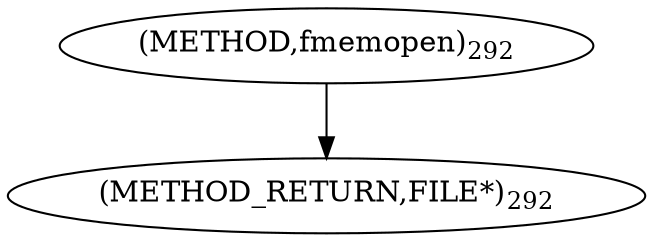 digraph "fmemopen" {  
"2521" [label = <(METHOD,fmemopen)<SUB>292</SUB>> ]
"2525" [label = <(METHOD_RETURN,FILE*)<SUB>292</SUB>> ]
  "2521" -> "2525" 
}
